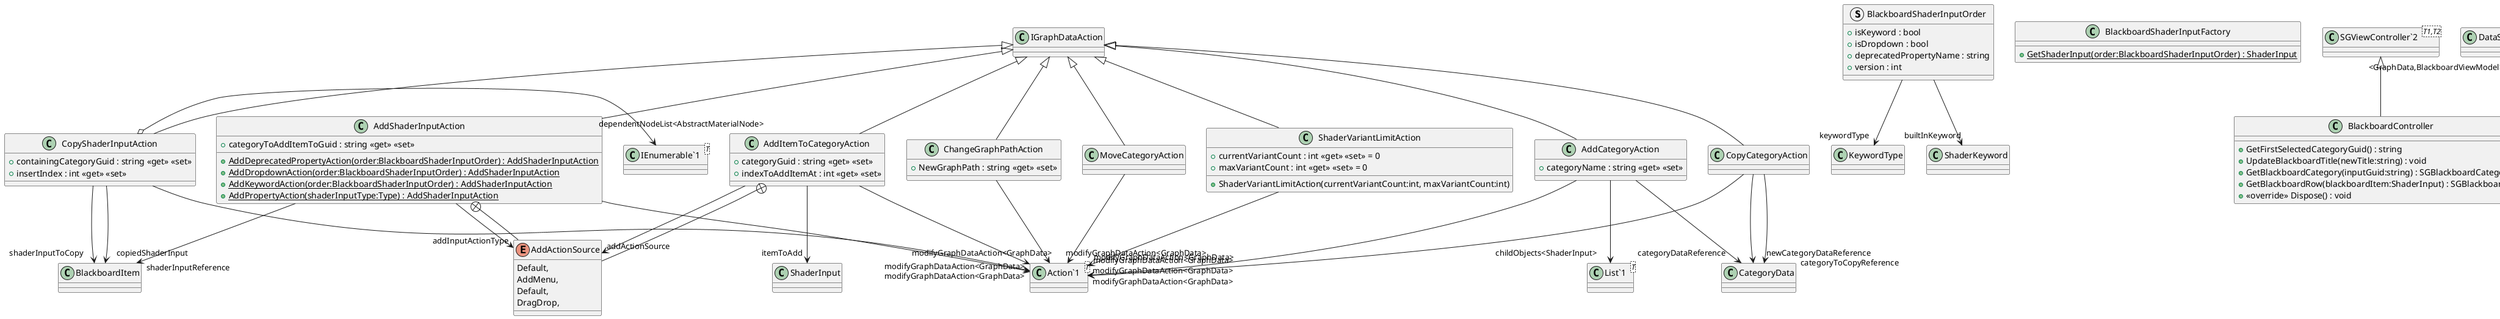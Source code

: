 @startuml
struct BlackboardShaderInputOrder {
    + isKeyword : bool
    + isDropdown : bool
    + deprecatedPropertyName : string
    + version : int
}
class BlackboardShaderInputFactory {
    {static} + GetShaderInput(order:BlackboardShaderInputOrder) : ShaderInput
}
class AddShaderInputAction {
    + {static} AddDeprecatedPropertyAction(order:BlackboardShaderInputOrder) : AddShaderInputAction
    + {static} AddDropdownAction(order:BlackboardShaderInputOrder) : AddShaderInputAction
    + {static} AddKeywordAction(order:BlackboardShaderInputOrder) : AddShaderInputAction
    + {static} AddPropertyAction(shaderInputType:Type) : AddShaderInputAction
    + categoryToAddItemToGuid : string <<get>> <<set>>
}
class ChangeGraphPathAction {
    + NewGraphPath : string <<get>> <<set>>
}
class CopyShaderInputAction {
    + containingCategoryGuid : string <<get>> <<set>>
    + insertIndex : int <<get>> <<set>>
}
class AddCategoryAction {
    + categoryName : string <<get>> <<set>>
}
class MoveCategoryAction {
}
class AddItemToCategoryAction {
    + categoryGuid : string <<get>> <<set>>
    + indexToAddItemAt : int <<get>> <<set>>
}
class CopyCategoryAction {
}
class ShaderVariantLimitAction {
    + currentVariantCount : int <<get>> <<set>> = 0
    + maxVariantCount : int <<get>> <<set>> = 0
    + ShaderVariantLimitAction(currentVariantCount:int, maxVariantCount:int)
}
class BlackboardController {
    + GetFirstSelectedCategoryGuid() : string
    + UpdateBlackboardTitle(newTitle:string) : void
    + GetBlackboardCategory(inputGuid:string) : SGBlackboardCategory
    + GetBlackboardRow(blackboardItem:ShaderInput) : SGBlackboardRow
    + <<override>> Dispose() : void
}
class "DataStore`1"<T> {
}
enum AddActionSource {
    Default,
    AddMenu,
}
class "Action`1"<T> {
}
class "IEnumerable`1"<T> {
}
class "List`1"<T> {
}
enum AddActionSource {
    Default,
    DragDrop,
}
class "SGViewController`2"<T1,T2> {
}
BlackboardShaderInputOrder --> "keywordType" KeywordType
BlackboardShaderInputOrder --> "builtInKeyword" ShaderKeyword
IGraphDataAction <|-- AddShaderInputAction
AddShaderInputAction --> "modifyGraphDataAction<GraphData>" "Action`1"
AddShaderInputAction --> "shaderInputReference" BlackboardItem
AddShaderInputAction --> "addInputActionType" AddActionSource
IGraphDataAction <|-- ChangeGraphPathAction
ChangeGraphPathAction --> "modifyGraphDataAction<GraphData>" "Action`1"
IGraphDataAction <|-- CopyShaderInputAction
CopyShaderInputAction --> "modifyGraphDataAction<GraphData>" "Action`1"
CopyShaderInputAction o-> "dependentNodeList<AbstractMaterialNode>" "IEnumerable`1"
CopyShaderInputAction --> "shaderInputToCopy" BlackboardItem
CopyShaderInputAction --> "copiedShaderInput" BlackboardItem
IGraphDataAction <|-- AddCategoryAction
AddCategoryAction --> "modifyGraphDataAction<GraphData>" "Action`1"
AddCategoryAction --> "categoryDataReference" CategoryData
AddCategoryAction --> "childObjects<ShaderInput>" "List`1"
IGraphDataAction <|-- MoveCategoryAction
MoveCategoryAction --> "modifyGraphDataAction<GraphData>" "Action`1"
IGraphDataAction <|-- AddItemToCategoryAction
AddItemToCategoryAction --> "modifyGraphDataAction<GraphData>" "Action`1"
AddItemToCategoryAction --> "itemToAdd" ShaderInput
AddItemToCategoryAction --> "addActionSource" AddActionSource
IGraphDataAction <|-- CopyCategoryAction
CopyCategoryAction --> "newCategoryDataReference" CategoryData
CopyCategoryAction --> "categoryToCopyReference" CategoryData
CopyCategoryAction --> "modifyGraphDataAction<GraphData>" "Action`1"
IGraphDataAction <|-- ShaderVariantLimitAction
ShaderVariantLimitAction --> "modifyGraphDataAction<GraphData>" "Action`1"
"SGViewController`2" "<GraphData,BlackboardViewModel>" <|-- BlackboardController
AddShaderInputAction +-- AddActionSource
AddItemToCategoryAction +-- AddActionSource
@enduml
